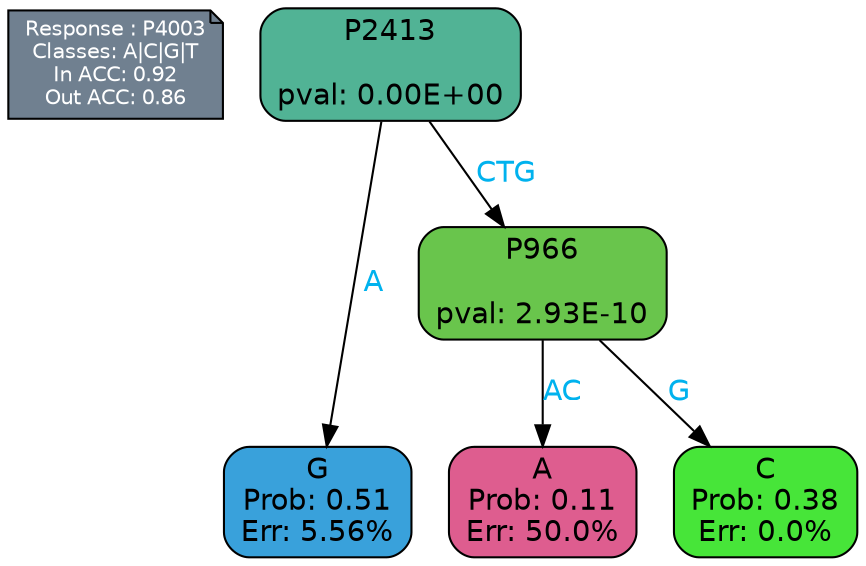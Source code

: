 digraph Tree {
node [shape=box, style="filled, rounded", color="black", fontname=helvetica] ;
graph [ranksep=equally, splines=polylines, bgcolor=transparent, dpi=600] ;
edge [fontname=helvetica] ;
LEGEND [label="Response : P4003
Classes: A|C|G|T
In ACC: 0.92
Out ACC: 0.86
",shape=note,align=left,style=filled,fillcolor="slategray",fontcolor="white",fontsize=10];1 [label="P2413

pval: 0.00E+00", fillcolor="#51b395"] ;
2 [label="G
Prob: 0.51
Err: 5.56%", fillcolor="#39a1db"] ;
3 [label="P966

pval: 2.93E-10", fillcolor="#69c54c"] ;
4 [label="A
Prob: 0.11
Err: 50.0%", fillcolor="#de5d8f"] ;
5 [label="C
Prob: 0.38
Err: 0.0%", fillcolor="#47e539"] ;
1 -> 2 [label="A",fontcolor=deepskyblue2] ;
1 -> 3 [label="CTG",fontcolor=deepskyblue2] ;
3 -> 4 [label="AC",fontcolor=deepskyblue2] ;
3 -> 5 [label="G",fontcolor=deepskyblue2] ;
{rank = same; 2;4;5;}{rank = same; LEGEND;1;}}